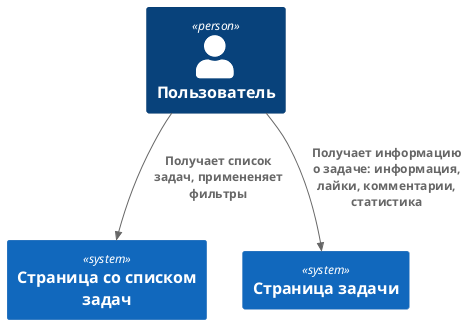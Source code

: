@startuml
!include <C4/C4_Context>

Person(user, "Пользователь")

System(list, "Страница со списком задач")
System(task, "Страница задачи")

Rel(user, list, "Получает список задач, примененяет фильтры")
Rel(user, task, "Получает информацию о задаче: информация, лайки, комментарии, статистика")
@enduml